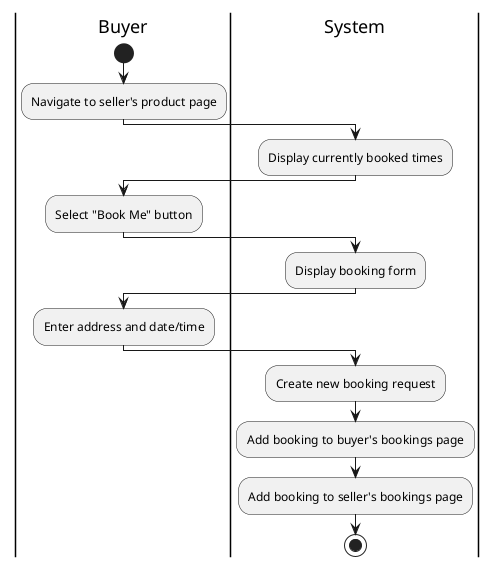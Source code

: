 @startuml
'https://plantuml.com/activity-diagram-beta

|Buyer|
start
:Navigate to seller's product page;

|System|
:Display currently booked times;

|Buyer|
:Select "Book Me" button;

|System|
:Display booking form;

|Buyer|
:Enter address and date/time;

|System|
:Create new booking request;
:Add booking to buyer's bookings page;
:Add booking to seller's bookings page;

stop

@enduml

